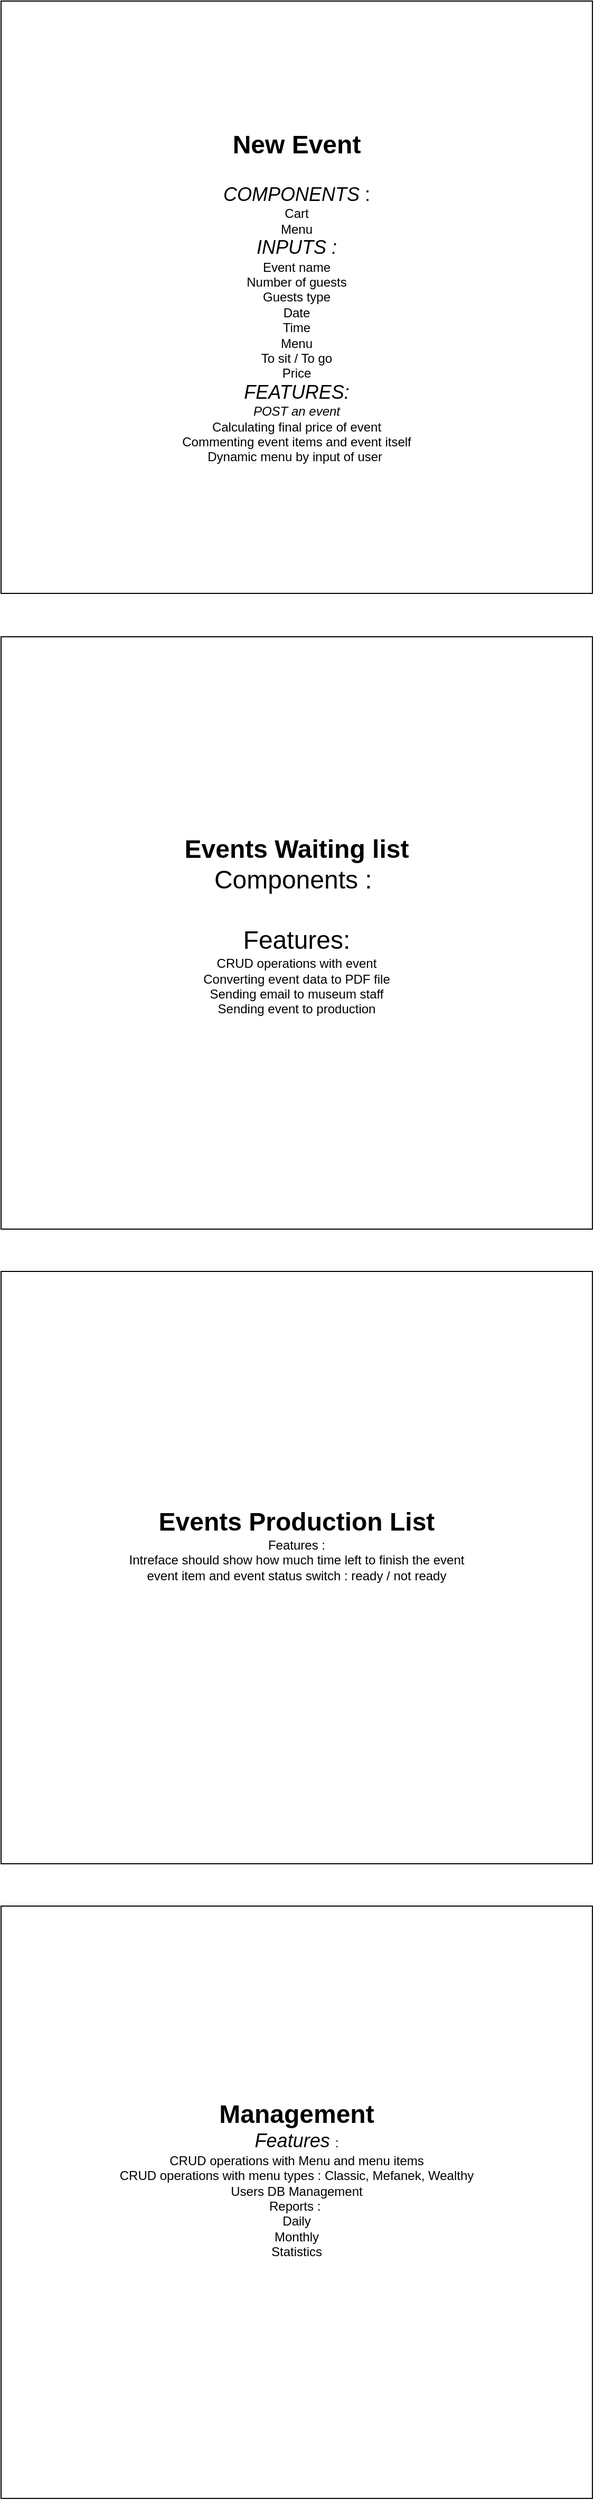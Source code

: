 <mxfile version="15.4.0" type="device"><diagram id="EgxvUePQkQJgZQ1Tcjsk" name="Page-1"><mxGraphModel dx="1010" dy="571" grid="1" gridSize="10" guides="1" tooltips="1" connect="1" arrows="1" fold="1" page="1" pageScale="1" pageWidth="827" pageHeight="1169" math="0" shadow="0"><root><mxCell id="0"/><mxCell id="1" parent="0"/><mxCell id="9NnPuTXrz1wUSWAmjsAy-1" value="&lt;div&gt;&lt;span&gt;&lt;font style=&quot;font-size: 24px&quot;&gt;&lt;b&gt;New Event&lt;/b&gt;&lt;/font&gt;&lt;/span&gt;&lt;/div&gt;&lt;div&gt;&lt;span&gt;&lt;font style=&quot;font-size: 18px&quot;&gt;&lt;b&gt;&lt;br&gt;&lt;/b&gt;&lt;/font&gt;&lt;/span&gt;&lt;/div&gt;&lt;div&gt;&lt;font style=&quot;font-size: 18px&quot;&gt;&lt;i&gt;COMPONENTS &lt;/i&gt;:&lt;/font&gt;&lt;/div&gt;&lt;div&gt;&lt;span&gt;Cart&lt;/span&gt;&lt;/div&gt;&lt;div&gt;Menu&lt;/div&gt;&lt;div&gt;&lt;span&gt;&lt;i&gt;&lt;font style=&quot;font-size: 18px&quot;&gt;INPUTS :&lt;/font&gt;&lt;/i&gt;&lt;/span&gt;&lt;/div&gt;&lt;div&gt;&lt;span&gt;Event name&lt;/span&gt;&lt;/div&gt;&lt;div&gt;Number of guests&lt;/div&gt;&lt;div&gt;Guests type&lt;/div&gt;&lt;div&gt;Date&lt;/div&gt;&lt;div&gt;Time&lt;/div&gt;&lt;div&gt;Menu&lt;/div&gt;&lt;div&gt;To sit / To go&lt;/div&gt;&lt;div&gt;Price&lt;/div&gt;&lt;div&gt;&lt;span&gt;&lt;i&gt;&lt;font style=&quot;font-size: 18px&quot;&gt;FEATURES:&lt;/font&gt;&lt;/i&gt;&lt;/span&gt;&lt;/div&gt;&lt;div&gt;&lt;i&gt;POST an event&lt;/i&gt;&lt;/div&gt;&lt;div&gt;Calculating final price of event&lt;/div&gt;&lt;div&gt;Commenting event items and event itself&lt;/div&gt;&lt;div&gt;Dynamic menu by input of user&amp;nbsp;&lt;/div&gt;" style="whiteSpace=wrap;html=1;aspect=fixed;align=center;" vertex="1" parent="1"><mxGeometry x="120" y="79" width="560" height="560" as="geometry"/></mxCell><mxCell id="9NnPuTXrz1wUSWAmjsAy-2" value="&lt;font&gt;&lt;span style=&quot;font-weight: bold ; font-size: 24px&quot;&gt;Events Waiting list&lt;/span&gt;&lt;br&gt;&lt;font style=&quot;font-size: 24px&quot;&gt;Components :&amp;nbsp;&lt;br&gt;&lt;/font&gt;&lt;font style=&quot;font-size: 24px&quot;&gt;&lt;br&gt;Features:&lt;br&gt;&lt;/font&gt;CRUD operations with event&lt;br&gt;Converting event data to PDF file&lt;br&gt;Sending email to museum staff&lt;br&gt;Sending event to production&lt;br&gt;&lt;br&gt;&lt;/font&gt;" style="whiteSpace=wrap;html=1;aspect=fixed;" vertex="1" parent="1"><mxGeometry x="120" y="680" width="560" height="560" as="geometry"/></mxCell><mxCell id="9NnPuTXrz1wUSWAmjsAy-3" value="&lt;font&gt;&lt;span style=&quot;font-weight: bold ; font-size: 24px&quot;&gt;Events Production List&lt;/span&gt;&lt;br&gt;Features :&lt;br&gt;Intreface should show how much time left to finish the event&lt;br&gt;event item and event status switch : ready / not ready&lt;br&gt;&lt;br&gt;&lt;br&gt;&amp;nbsp;&lt;br&gt;&lt;/font&gt;" style="whiteSpace=wrap;html=1;aspect=fixed;" vertex="1" parent="1"><mxGeometry x="120" y="1280" width="560" height="560" as="geometry"/></mxCell><mxCell id="9NnPuTXrz1wUSWAmjsAy-4" value="&lt;font&gt;&lt;span style=&quot;font-weight: bold ; font-size: 24px&quot;&gt;Management&lt;/span&gt;&lt;br&gt;&lt;font style=&quot;font-size: 18px&quot;&gt;&lt;i&gt;Features &lt;/i&gt;&lt;/font&gt;:&lt;br&gt;CRUD operations with Menu and menu items&lt;br&gt;CRUD operations with menu types : Classic, Mefanek, Wealthy&lt;br&gt;Users DB Management&lt;br&gt;Reports :&amp;nbsp;&lt;br&gt;Daily&lt;br&gt;Monthly&lt;br&gt;Statistics&lt;br&gt;&lt;br&gt;&lt;br&gt;&amp;nbsp;&lt;br&gt;&lt;/font&gt;" style="whiteSpace=wrap;html=1;aspect=fixed;" vertex="1" parent="1"><mxGeometry x="120" y="1880" width="560" height="560" as="geometry"/></mxCell></root></mxGraphModel></diagram></mxfile>